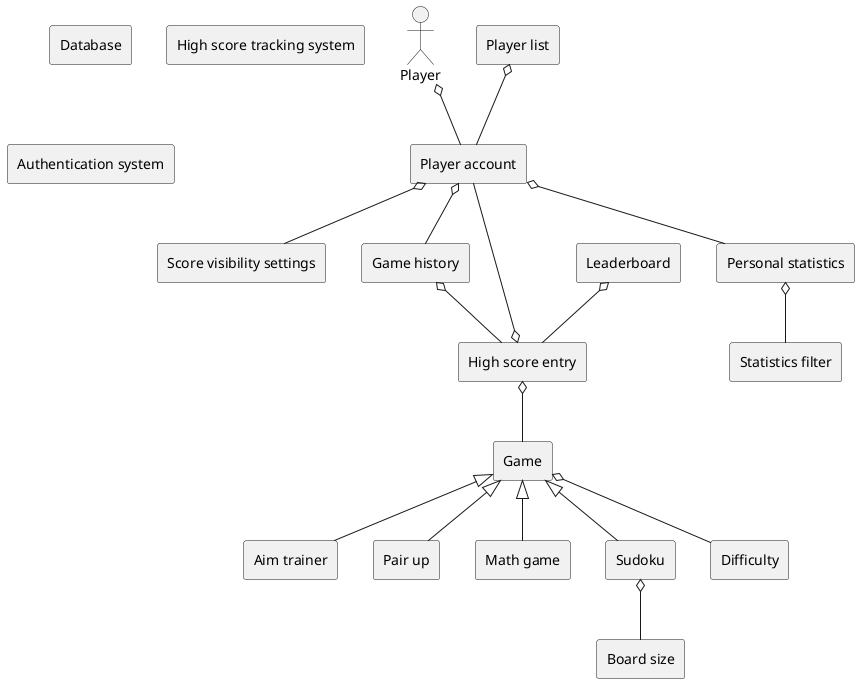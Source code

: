 @startuml domain_model
:Player: as player
rectangle "Player account" as p_account
rectangle "Game" as game
rectangle "High score entry" as hs_entry
rectangle "Leaderboard" as leaderboard
rectangle "Aim trainer" as aim_trainer
rectangle "Pair up" as pair_up
rectangle "Math game" as math_game
rectangle "Sudoku" as sudoku
rectangle "Score visibility settings" as settings
rectangle "Difficulty" as difficulty
rectangle "Database" as database
rectangle "High score tracking system" as hs_tracking_system
rectangle "Authentication system" as auth_tracking_system
rectangle "Player list" as player_list
rectangle "Game history" as game_history
rectangle "Personal statistics" as personal_statistics
rectangle "Statistics filter" as statistics_filter
rectangle "Board size" as board_size

game <|-- aim_trainer
game <|-- pair_up
game <|-- math_game
game <|-- sudoku
game o-- difficulty

player_list o-- p_account
sudoku o-- board_size
personal_statistics o-- statistics_filter
p_account o-- settings
p_account o-- game_history
p_account o-- personal_statistics
game_history o-- hs_entry
leaderboard o-- hs_entry
player o-- p_account
hs_entry o-- game
hs_entry o-- p_account

@enduml
